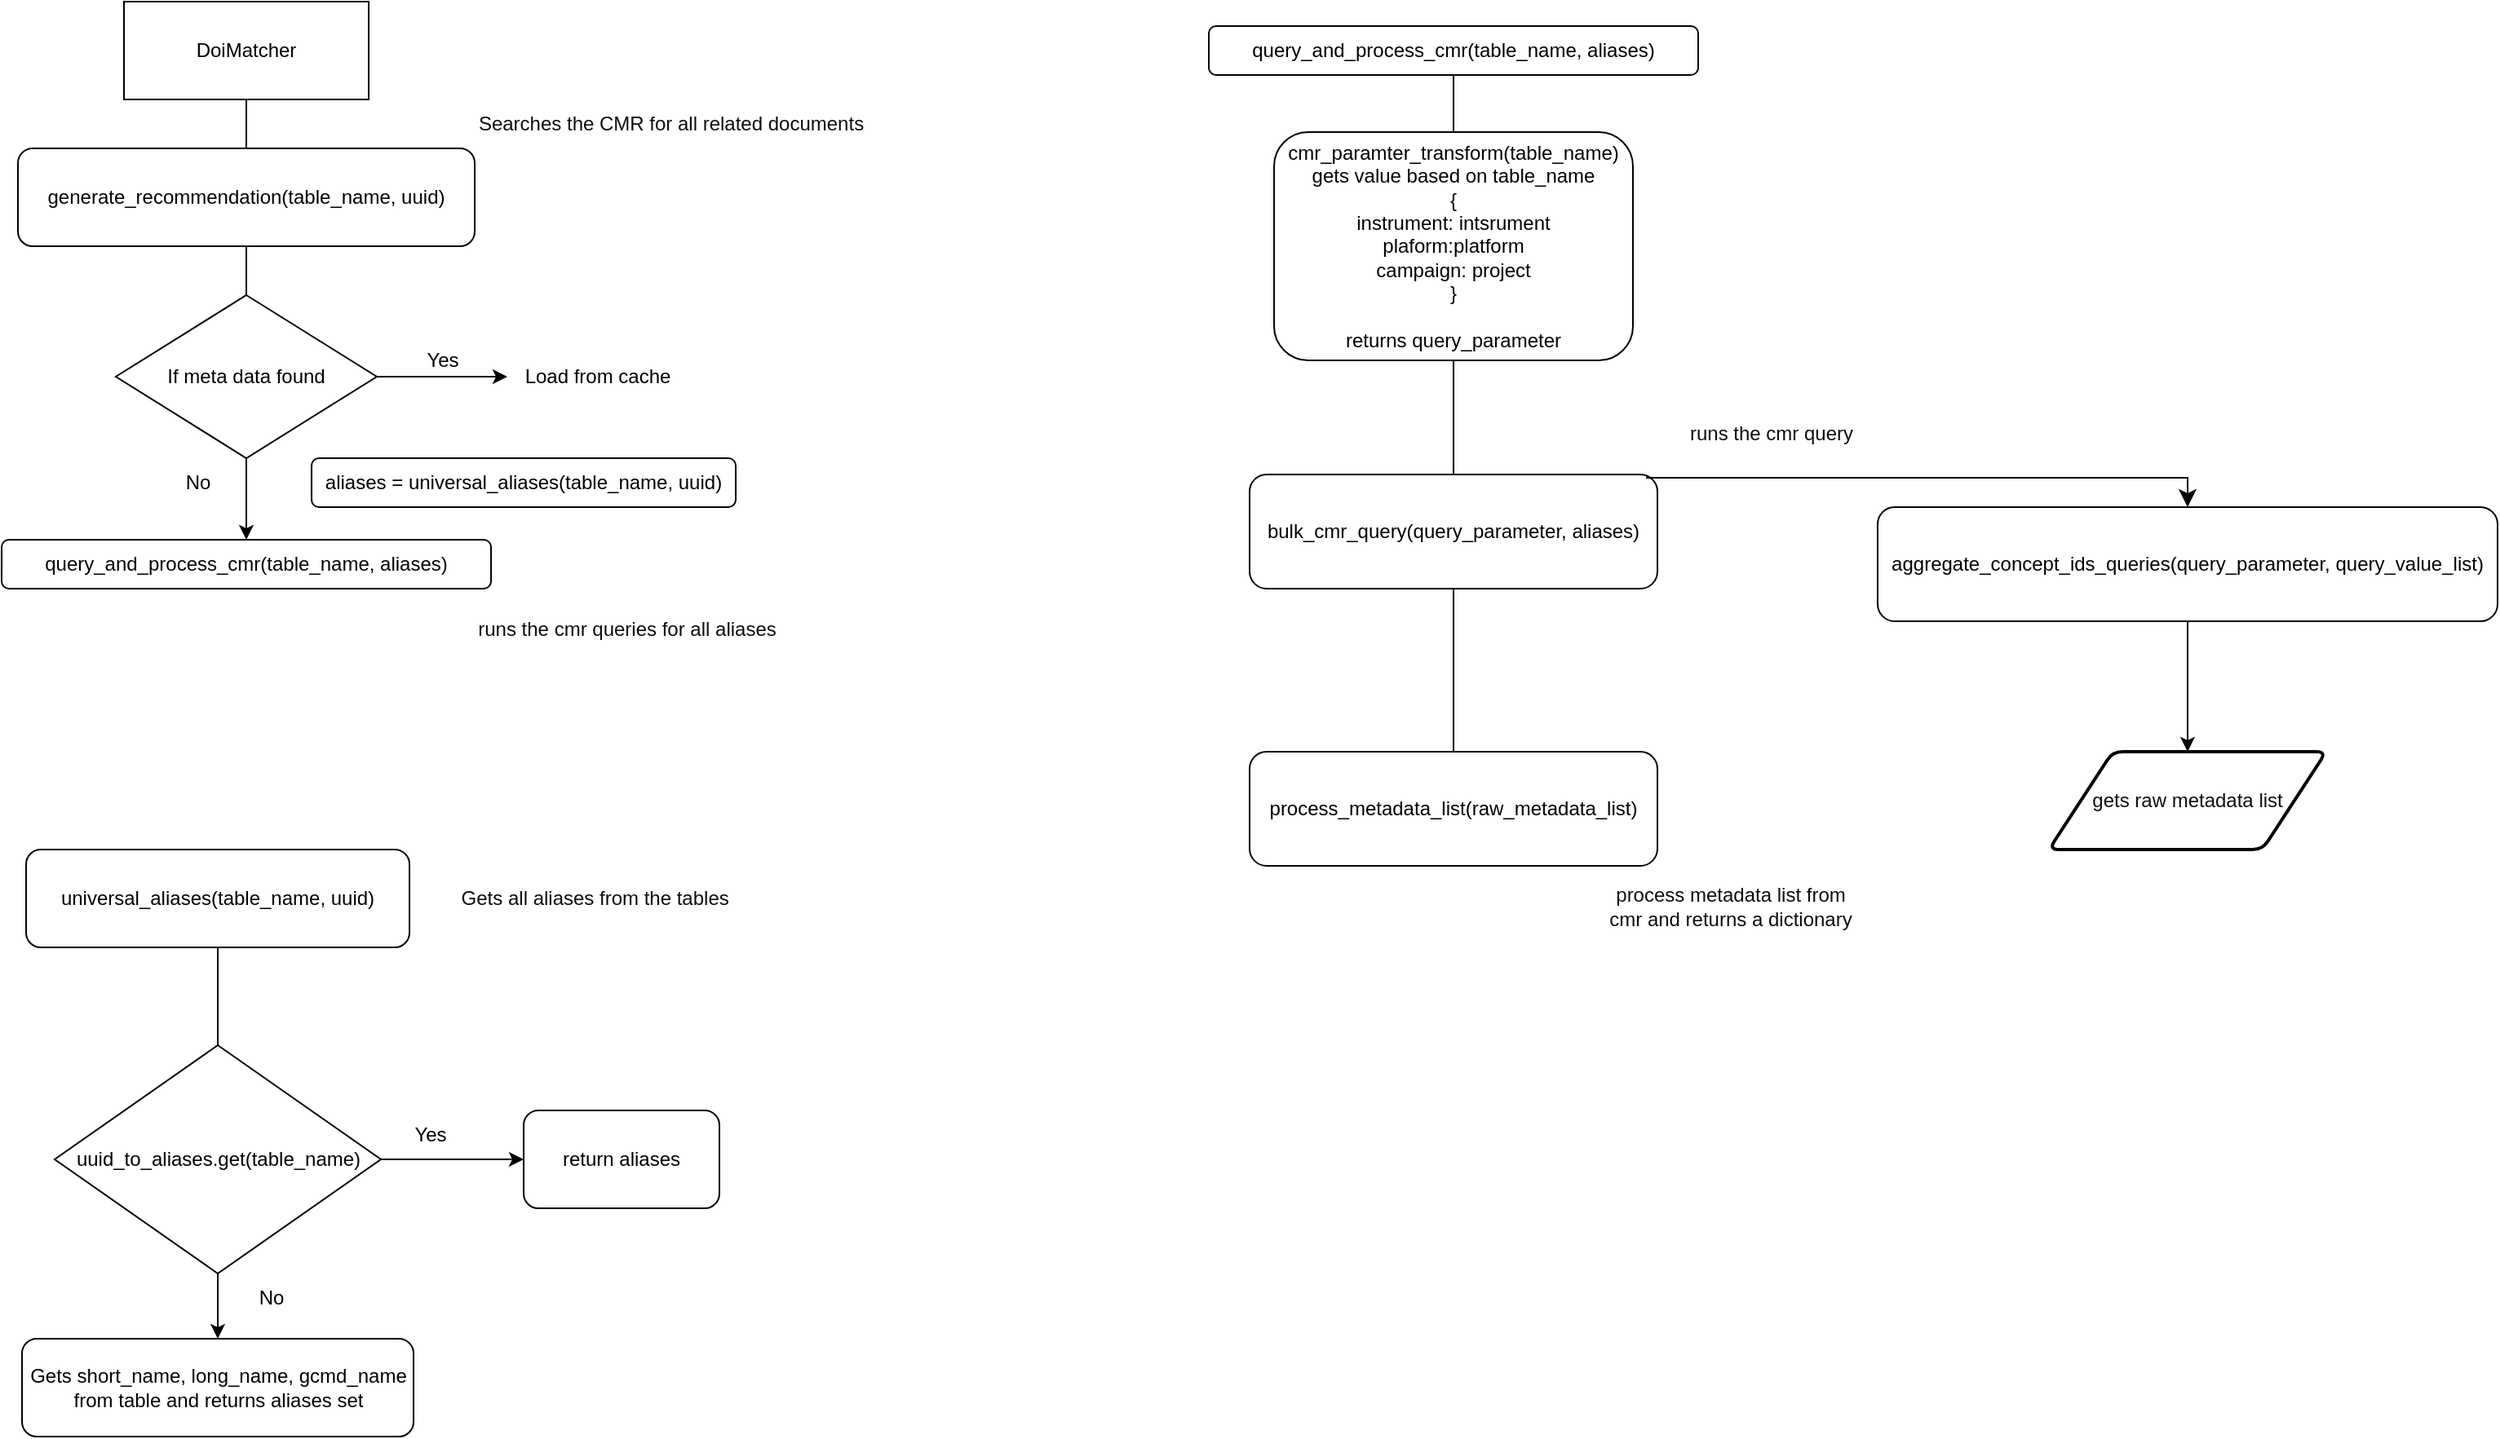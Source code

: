 <mxfile version="20.8.20" type="device"><diagram name="Page-1" id="86NgRbBf0DLbjg1pmuRP"><mxGraphModel dx="1114" dy="916" grid="1" gridSize="10" guides="1" tooltips="1" connect="1" arrows="1" fold="1" page="1" pageScale="1" pageWidth="4681" pageHeight="3300" math="0" shadow="0"><root><mxCell id="0"/><mxCell id="1" parent="0"/><mxCell id="RCvstS-m75dTmTThlewb-1" value="DoiMatcher" style="rounded=0;whiteSpace=wrap;html=1;" vertex="1" parent="1"><mxGeometry x="205" y="30" width="150" height="60" as="geometry"/></mxCell><mxCell id="RCvstS-m75dTmTThlewb-2" value="generate_recommendation(table_name, uuid)" style="rounded=1;whiteSpace=wrap;html=1;" vertex="1" parent="1"><mxGeometry x="140" y="120" width="280" height="60" as="geometry"/></mxCell><mxCell id="RCvstS-m75dTmTThlewb-4" value="If meta data found" style="rhombus;whiteSpace=wrap;html=1;" vertex="1" parent="1"><mxGeometry x="200" y="210" width="160" height="100" as="geometry"/></mxCell><mxCell id="RCvstS-m75dTmTThlewb-5" value="" style="endArrow=classic;html=1;rounded=0;exitX=1;exitY=0.5;exitDx=0;exitDy=0;" edge="1" parent="1" source="RCvstS-m75dTmTThlewb-4"><mxGeometry width="50" height="50" relative="1" as="geometry"><mxPoint x="540" y="190" as="sourcePoint"/><mxPoint x="440" y="260" as="targetPoint"/></mxGeometry></mxCell><mxCell id="RCvstS-m75dTmTThlewb-6" value="Yes" style="text;html=1;align=center;verticalAlign=middle;resizable=0;points=[];autosize=1;strokeColor=none;fillColor=none;" vertex="1" parent="1"><mxGeometry x="380" y="235" width="40" height="30" as="geometry"/></mxCell><mxCell id="RCvstS-m75dTmTThlewb-7" value="Load from cache" style="text;html=1;align=center;verticalAlign=middle;resizable=0;points=[];autosize=1;strokeColor=none;fillColor=none;" vertex="1" parent="1"><mxGeometry x="440" y="245" width="110" height="30" as="geometry"/></mxCell><mxCell id="RCvstS-m75dTmTThlewb-8" value="" style="endArrow=classic;html=1;rounded=0;exitX=0.5;exitY=1;exitDx=0;exitDy=0;entryX=0.5;entryY=0;entryDx=0;entryDy=0;" edge="1" parent="1" source="RCvstS-m75dTmTThlewb-4" target="RCvstS-m75dTmTThlewb-15"><mxGeometry width="50" height="50" relative="1" as="geometry"><mxPoint x="540" y="190" as="sourcePoint"/><mxPoint x="280" y="350" as="targetPoint"/></mxGeometry></mxCell><mxCell id="RCvstS-m75dTmTThlewb-9" value="No" style="text;html=1;align=center;verticalAlign=middle;resizable=0;points=[];autosize=1;strokeColor=none;fillColor=none;" vertex="1" parent="1"><mxGeometry x="230" y="310" width="40" height="30" as="geometry"/></mxCell><mxCell id="RCvstS-m75dTmTThlewb-12" value="" style="endArrow=none;html=1;rounded=0;entryX=0.5;entryY=1;entryDx=0;entryDy=0;exitX=0.5;exitY=0;exitDx=0;exitDy=0;" edge="1" parent="1" source="RCvstS-m75dTmTThlewb-4" target="RCvstS-m75dTmTThlewb-2"><mxGeometry width="50" height="50" relative="1" as="geometry"><mxPoint x="540" y="480" as="sourcePoint"/><mxPoint x="590" y="430" as="targetPoint"/></mxGeometry></mxCell><mxCell id="RCvstS-m75dTmTThlewb-13" value="" style="endArrow=none;html=1;rounded=0;entryX=0.5;entryY=1;entryDx=0;entryDy=0;exitX=0.5;exitY=0;exitDx=0;exitDy=0;" edge="1" parent="1" source="RCvstS-m75dTmTThlewb-2" target="RCvstS-m75dTmTThlewb-1"><mxGeometry width="50" height="50" relative="1" as="geometry"><mxPoint x="540" y="480" as="sourcePoint"/><mxPoint x="590" y="430" as="targetPoint"/></mxGeometry></mxCell><mxCell id="RCvstS-m75dTmTThlewb-14" value="aliases = universal_aliases(table_name, uuid)" style="rounded=1;whiteSpace=wrap;html=1;" vertex="1" parent="1"><mxGeometry x="320" y="310" width="260" height="30" as="geometry"/></mxCell><mxCell id="RCvstS-m75dTmTThlewb-15" value="query_and_process_cmr(table_name, aliases)" style="rounded=1;whiteSpace=wrap;html=1;" vertex="1" parent="1"><mxGeometry x="130" y="360" width="300" height="30" as="geometry"/></mxCell><mxCell id="RCvstS-m75dTmTThlewb-16" value="universal_aliases(table_name, uuid)" style="rounded=1;whiteSpace=wrap;html=1;" vertex="1" parent="1"><mxGeometry x="145" y="550" width="235" height="60" as="geometry"/></mxCell><mxCell id="RCvstS-m75dTmTThlewb-17" value="" style="endArrow=none;html=1;rounded=0;entryX=0.5;entryY=0;entryDx=0;entryDy=0;exitX=0.5;exitY=1;exitDx=0;exitDy=0;" edge="1" parent="1" source="RCvstS-m75dTmTThlewb-16" target="RCvstS-m75dTmTThlewb-18"><mxGeometry width="50" height="50" relative="1" as="geometry"><mxPoint x="540" y="670" as="sourcePoint"/><mxPoint x="590" y="620" as="targetPoint"/></mxGeometry></mxCell><mxCell id="RCvstS-m75dTmTThlewb-18" value="uuid_to_aliases.get(table_name)" style="rhombus;whiteSpace=wrap;html=1;" vertex="1" parent="1"><mxGeometry x="162.5" y="670" width="200" height="140" as="geometry"/></mxCell><mxCell id="RCvstS-m75dTmTThlewb-19" value="" style="endArrow=classic;html=1;rounded=0;exitX=0.5;exitY=1;exitDx=0;exitDy=0;entryX=0.5;entryY=0;entryDx=0;entryDy=0;" edge="1" parent="1" source="RCvstS-m75dTmTThlewb-18" target="RCvstS-m75dTmTThlewb-23"><mxGeometry width="50" height="50" relative="1" as="geometry"><mxPoint x="244.5" y="810" as="sourcePoint"/><mxPoint x="242" y="850" as="targetPoint"/></mxGeometry></mxCell><mxCell id="RCvstS-m75dTmTThlewb-20" value="" style="endArrow=classic;html=1;rounded=0;exitX=1;exitY=0.5;exitDx=0;exitDy=0;entryX=0;entryY=0.5;entryDx=0;entryDy=0;" edge="1" parent="1" source="RCvstS-m75dTmTThlewb-18" target="RCvstS-m75dTmTThlewb-22"><mxGeometry width="50" height="50" relative="1" as="geometry"><mxPoint x="540" y="670" as="sourcePoint"/><mxPoint x="450" y="740" as="targetPoint"/></mxGeometry></mxCell><mxCell id="RCvstS-m75dTmTThlewb-21" value="Yes" style="text;html=1;strokeColor=none;fillColor=none;align=center;verticalAlign=middle;whiteSpace=wrap;rounded=0;" vertex="1" parent="1"><mxGeometry x="362.5" y="710" width="60" height="30" as="geometry"/></mxCell><mxCell id="RCvstS-m75dTmTThlewb-22" value="return aliases" style="rounded=1;whiteSpace=wrap;html=1;" vertex="1" parent="1"><mxGeometry x="450" y="710" width="120" height="60" as="geometry"/></mxCell><mxCell id="RCvstS-m75dTmTThlewb-23" value="Gets short_name, long_name, gcmd_name from table and returns aliases set" style="rounded=1;whiteSpace=wrap;html=1;" vertex="1" parent="1"><mxGeometry x="142.5" y="850" width="240" height="60" as="geometry"/></mxCell><mxCell id="RCvstS-m75dTmTThlewb-24" value="No" style="text;html=1;align=center;verticalAlign=middle;resizable=0;points=[];autosize=1;strokeColor=none;fillColor=none;" vertex="1" parent="1"><mxGeometry x="275" y="810" width="40" height="30" as="geometry"/></mxCell><mxCell id="RCvstS-m75dTmTThlewb-25" value="query_and_process_cmr(table_name, aliases)" style="rounded=1;whiteSpace=wrap;html=1;" vertex="1" parent="1"><mxGeometry x="870" y="45" width="300" height="30" as="geometry"/></mxCell><mxCell id="RCvstS-m75dTmTThlewb-27" value="cmr_paramter_transform(table_name)&lt;br&gt;gets value based on table_name&lt;br&gt;{&lt;br&gt;instrument: intsrument&lt;br&gt;plaform:platform&lt;br&gt;campaign: project&lt;br&gt;}&lt;br&gt;&lt;br&gt;returns query_parameter" style="rounded=1;whiteSpace=wrap;html=1;" vertex="1" parent="1"><mxGeometry x="910" y="110" width="220" height="140" as="geometry"/></mxCell><mxCell id="RCvstS-m75dTmTThlewb-28" value="bulk_cmr_query(query_parameter, aliases)" style="rounded=1;whiteSpace=wrap;html=1;" vertex="1" parent="1"><mxGeometry x="895" y="320" width="250" height="70" as="geometry"/></mxCell><mxCell id="RCvstS-m75dTmTThlewb-31" value="aggregate_concept_ids_queries(query_parameter, query_value_list)" style="rounded=1;whiteSpace=wrap;html=1;" vertex="1" parent="1"><mxGeometry x="1280" y="340" width="380" height="70" as="geometry"/></mxCell><mxCell id="RCvstS-m75dTmTThlewb-32" value="" style="edgeStyle=segmentEdgeStyle;endArrow=classic;html=1;curved=0;rounded=0;endSize=8;startSize=8;fontColor=#f9f5f5;exitX=0.972;exitY=0.029;exitDx=0;exitDy=0;exitPerimeter=0;" edge="1" parent="1" source="RCvstS-m75dTmTThlewb-28" target="RCvstS-m75dTmTThlewb-31"><mxGeometry width="50" height="50" relative="1" as="geometry"><mxPoint x="1150" y="500" as="sourcePoint"/><mxPoint x="1200" y="450" as="targetPoint"/></mxGeometry></mxCell><mxCell id="RCvstS-m75dTmTThlewb-33" value="" style="endArrow=classic;html=1;rounded=0;fontColor=#f9f5f5;exitX=0.5;exitY=1;exitDx=0;exitDy=0;" edge="1" parent="1" source="RCvstS-m75dTmTThlewb-31" target="RCvstS-m75dTmTThlewb-35"><mxGeometry width="50" height="50" relative="1" as="geometry"><mxPoint x="1150" y="500" as="sourcePoint"/><mxPoint x="1020" y="440" as="targetPoint"/></mxGeometry></mxCell><mxCell id="RCvstS-m75dTmTThlewb-35" value="gets raw metadata list" style="shape=parallelogram;html=1;strokeWidth=2;perimeter=parallelogramPerimeter;whiteSpace=wrap;rounded=1;arcSize=12;size=0.23;labelBackgroundColor=#ffffff;fontColor=#0D0D0D;" vertex="1" parent="1"><mxGeometry x="1385" y="490" width="170" height="60" as="geometry"/></mxCell><mxCell id="RCvstS-m75dTmTThlewb-36" value="process_metadata_list(raw_metadata_list)" style="rounded=1;whiteSpace=wrap;html=1;" vertex="1" parent="1"><mxGeometry x="895" y="490" width="250" height="70" as="geometry"/></mxCell><mxCell id="RCvstS-m75dTmTThlewb-37" value="" style="endArrow=none;html=1;rounded=0;fontColor=#0D0D0D;entryX=0.5;entryY=1;entryDx=0;entryDy=0;" edge="1" parent="1" source="RCvstS-m75dTmTThlewb-27" target="RCvstS-m75dTmTThlewb-25"><mxGeometry width="50" height="50" relative="1" as="geometry"><mxPoint x="1150" y="500" as="sourcePoint"/><mxPoint x="1200" y="450" as="targetPoint"/></mxGeometry></mxCell><mxCell id="RCvstS-m75dTmTThlewb-38" value="" style="endArrow=none;html=1;rounded=0;fontColor=#0D0D0D;entryX=0.5;entryY=1;entryDx=0;entryDy=0;" edge="1" parent="1" source="RCvstS-m75dTmTThlewb-28" target="RCvstS-m75dTmTThlewb-27"><mxGeometry width="50" height="50" relative="1" as="geometry"><mxPoint x="1150" y="500" as="sourcePoint"/><mxPoint x="1200" y="450" as="targetPoint"/></mxGeometry></mxCell><mxCell id="RCvstS-m75dTmTThlewb-39" value="" style="endArrow=none;html=1;rounded=0;fontColor=#0D0D0D;entryX=0.5;entryY=1;entryDx=0;entryDy=0;exitX=0.5;exitY=0;exitDx=0;exitDy=0;" edge="1" parent="1" source="RCvstS-m75dTmTThlewb-36" target="RCvstS-m75dTmTThlewb-28"><mxGeometry width="50" height="50" relative="1" as="geometry"><mxPoint x="1150" y="500" as="sourcePoint"/><mxPoint x="1200" y="450" as="targetPoint"/></mxGeometry></mxCell><mxCell id="RCvstS-m75dTmTThlewb-40" value="Searches the CMR for all related documents" style="text;html=1;align=center;verticalAlign=middle;resizable=0;points=[];autosize=1;strokeColor=none;fillColor=none;fontColor=#0D0D0D;" vertex="1" parent="1"><mxGeometry x="410" y="90" width="260" height="30" as="geometry"/></mxCell><mxCell id="RCvstS-m75dTmTThlewb-41" value="runs the cmr queries for all aliases" style="text;html=1;align=center;verticalAlign=middle;resizable=0;points=[];autosize=1;strokeColor=none;fillColor=none;fontColor=#0D0D0D;" vertex="1" parent="1"><mxGeometry x="407.5" y="400" width="210" height="30" as="geometry"/></mxCell><mxCell id="RCvstS-m75dTmTThlewb-42" value="Gets all aliases from the tables&amp;nbsp;" style="text;html=1;align=center;verticalAlign=middle;resizable=0;points=[];autosize=1;strokeColor=none;fillColor=none;fontColor=#0D0D0D;" vertex="1" parent="1"><mxGeometry x="400" y="565" width="190" height="30" as="geometry"/></mxCell><mxCell id="RCvstS-m75dTmTThlewb-43" value="runs the cmr query" style="text;html=1;strokeColor=none;fillColor=none;align=center;verticalAlign=middle;whiteSpace=wrap;rounded=0;fontColor=#0D0D0D;" vertex="1" parent="1"><mxGeometry x="1060" y="280" width="310" height="30" as="geometry"/></mxCell><mxCell id="RCvstS-m75dTmTThlewb-44" value="process metadata list from cmr and returns a dictionary" style="text;html=1;strokeColor=none;fillColor=none;align=center;verticalAlign=middle;whiteSpace=wrap;rounded=0;fontColor=#0D0D0D;" vertex="1" parent="1"><mxGeometry x="1110" y="570" width="160" height="30" as="geometry"/></mxCell></root></mxGraphModel></diagram></mxfile>